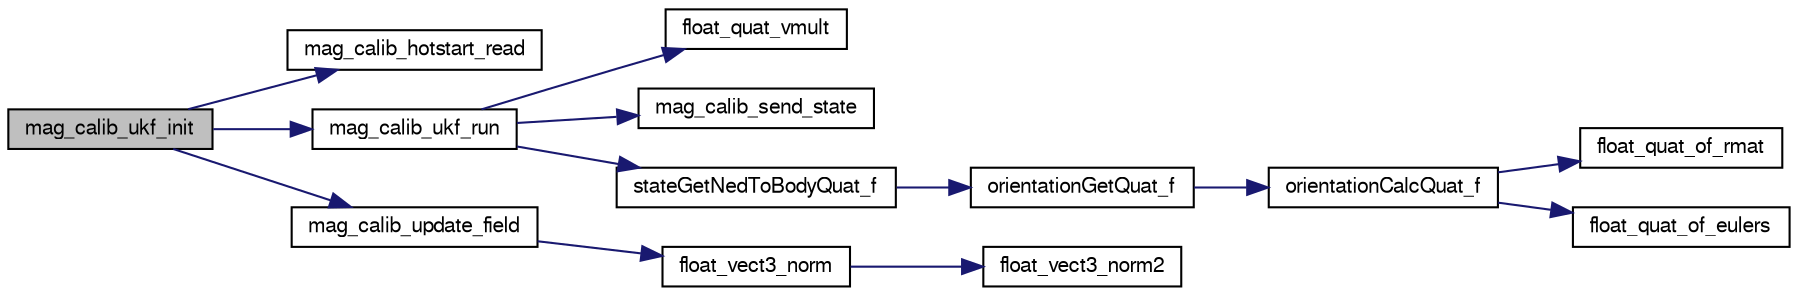 digraph "mag_calib_ukf_init"
{
  edge [fontname="FreeSans",fontsize="10",labelfontname="FreeSans",labelfontsize="10"];
  node [fontname="FreeSans",fontsize="10",shape=record];
  rankdir="LR";
  Node1 [label="mag_calib_ukf_init",height=0.2,width=0.4,color="black", fillcolor="grey75", style="filled", fontcolor="black"];
  Node1 -> Node2 [color="midnightblue",fontsize="10",style="solid",fontname="FreeSans"];
  Node2 [label="mag_calib_hotstart_read",height=0.2,width=0.4,color="black", fillcolor="white", style="filled",URL="$mag__calib__ukf_8c.html#a6fa73d1e2e95e68a541d76fb4f44f98c"];
  Node1 -> Node3 [color="midnightblue",fontsize="10",style="solid",fontname="FreeSans"];
  Node3 [label="mag_calib_ukf_run",height=0.2,width=0.4,color="black", fillcolor="white", style="filled",URL="$mag__calib__ukf_8c.html#ae7d76e150aae78dee055b5155d7c5af0",tooltip="Callback function run for every new mag measurement. "];
  Node3 -> Node4 [color="midnightblue",fontsize="10",style="solid",fontname="FreeSans"];
  Node4 [label="float_quat_vmult",height=0.2,width=0.4,color="black", fillcolor="white", style="filled",URL="$group__math__algebra__float.html#gaba11f83e0b801a4b10a5f4b417eca171",tooltip="rotate 3D vector by quaternion. "];
  Node3 -> Node5 [color="midnightblue",fontsize="10",style="solid",fontname="FreeSans"];
  Node5 [label="mag_calib_send_state",height=0.2,width=0.4,color="black", fillcolor="white", style="filled",URL="$mag__calib__ukf_8c.html#a1162353bd0b8570f7ee7f0f45e845d09"];
  Node3 -> Node6 [color="midnightblue",fontsize="10",style="solid",fontname="FreeSans"];
  Node6 [label="stateGetNedToBodyQuat_f",height=0.2,width=0.4,color="black", fillcolor="white", style="filled",URL="$group__state__attitude.html#gae03bd8f94b7150506835b77060b73311",tooltip="Get vehicle body attitude quaternion (float). "];
  Node6 -> Node7 [color="midnightblue",fontsize="10",style="solid",fontname="FreeSans"];
  Node7 [label="orientationGetQuat_f",height=0.2,width=0.4,color="black", fillcolor="white", style="filled",URL="$group__math__orientation__representation.html#ga4bc38966bac43e1f55b2f042d8f2e411",tooltip="Get vehicle body attitude quaternion (float). "];
  Node7 -> Node8 [color="midnightblue",fontsize="10",style="solid",fontname="FreeSans"];
  Node8 [label="orientationCalcQuat_f",height=0.2,width=0.4,color="black", fillcolor="white", style="filled",URL="$group__math__orientation__representation.html#ga33edf7d5bd278bed617fb5aa88559dc2"];
  Node8 -> Node9 [color="midnightblue",fontsize="10",style="solid",fontname="FreeSans"];
  Node9 [label="float_quat_of_rmat",height=0.2,width=0.4,color="black", fillcolor="white", style="filled",URL="$group__math__algebra__float.html#ga29a7db3c967cea290d25b28b4d17f01f",tooltip="Quaternion from rotation matrix. "];
  Node8 -> Node10 [color="midnightblue",fontsize="10",style="solid",fontname="FreeSans"];
  Node10 [label="float_quat_of_eulers",height=0.2,width=0.4,color="black", fillcolor="white", style="filled",URL="$group__math__algebra__float.html#ga99c8f1ff70a5b638cf87ea816f1756a2",tooltip="quat of euler roation &#39;ZYX&#39; "];
  Node1 -> Node11 [color="midnightblue",fontsize="10",style="solid",fontname="FreeSans"];
  Node11 [label="mag_calib_update_field",height=0.2,width=0.4,color="black", fillcolor="white", style="filled",URL="$mag__calib__ukf_8c.html#a65dbf03314c2cc49a8657a02cb7db8b3",tooltip="Callback function to update reference magnetic field from geo_mag module. "];
  Node11 -> Node12 [color="midnightblue",fontsize="10",style="solid",fontname="FreeSans"];
  Node12 [label="float_vect3_norm",height=0.2,width=0.4,color="black", fillcolor="white", style="filled",URL="$group__math__algebra__float.html#gad33d6e2c6bf00d660031e57fb3675666"];
  Node12 -> Node13 [color="midnightblue",fontsize="10",style="solid",fontname="FreeSans"];
  Node13 [label="float_vect3_norm2",height=0.2,width=0.4,color="black", fillcolor="white", style="filled",URL="$group__math__algebra__float.html#gaf0812637c58834d3baff5cd82fa220d2"];
}
